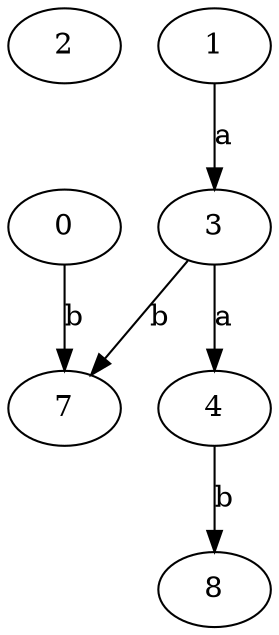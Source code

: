 strict digraph  {
2;
0;
3;
4;
1;
7;
8;
0 -> 7  [label=b];
3 -> 4  [label=a];
3 -> 7  [label=b];
4 -> 8  [label=b];
1 -> 3  [label=a];
}
